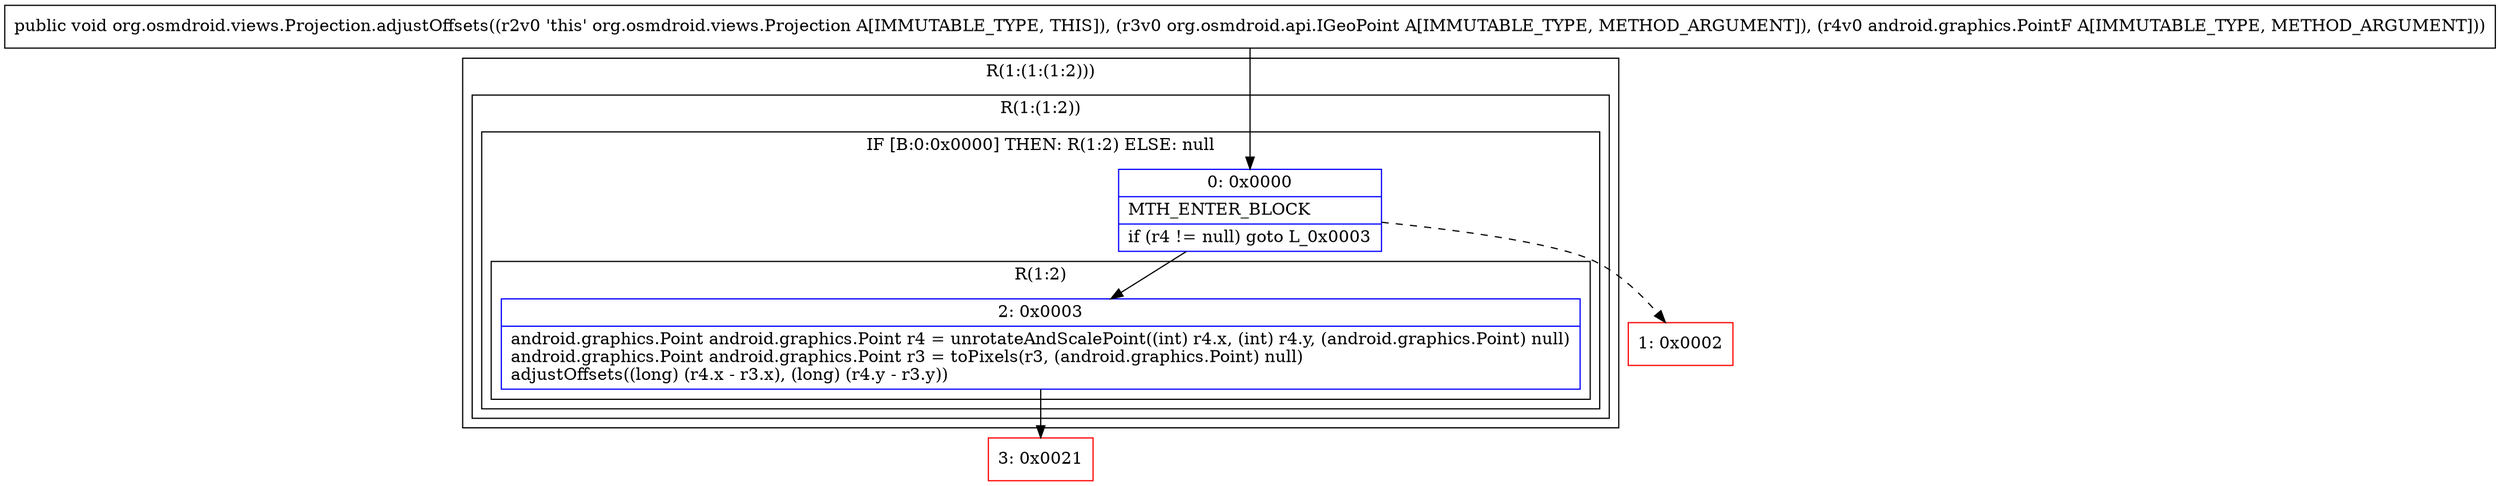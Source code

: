 digraph "CFG fororg.osmdroid.views.Projection.adjustOffsets(Lorg\/osmdroid\/api\/IGeoPoint;Landroid\/graphics\/PointF;)V" {
subgraph cluster_Region_1277409742 {
label = "R(1:(1:(1:2)))";
node [shape=record,color=blue];
subgraph cluster_Region_1701637197 {
label = "R(1:(1:2))";
node [shape=record,color=blue];
subgraph cluster_IfRegion_502187241 {
label = "IF [B:0:0x0000] THEN: R(1:2) ELSE: null";
node [shape=record,color=blue];
Node_0 [shape=record,label="{0\:\ 0x0000|MTH_ENTER_BLOCK\l|if (r4 != null) goto L_0x0003\l}"];
subgraph cluster_Region_1386716695 {
label = "R(1:2)";
node [shape=record,color=blue];
Node_2 [shape=record,label="{2\:\ 0x0003|android.graphics.Point android.graphics.Point r4 = unrotateAndScalePoint((int) r4.x, (int) r4.y, (android.graphics.Point) null)\landroid.graphics.Point android.graphics.Point r3 = toPixels(r3, (android.graphics.Point) null)\ladjustOffsets((long) (r4.x \- r3.x), (long) (r4.y \- r3.y))\l}"];
}
}
}
}
Node_1 [shape=record,color=red,label="{1\:\ 0x0002}"];
Node_3 [shape=record,color=red,label="{3\:\ 0x0021}"];
MethodNode[shape=record,label="{public void org.osmdroid.views.Projection.adjustOffsets((r2v0 'this' org.osmdroid.views.Projection A[IMMUTABLE_TYPE, THIS]), (r3v0 org.osmdroid.api.IGeoPoint A[IMMUTABLE_TYPE, METHOD_ARGUMENT]), (r4v0 android.graphics.PointF A[IMMUTABLE_TYPE, METHOD_ARGUMENT])) }"];
MethodNode -> Node_0;
Node_0 -> Node_1[style=dashed];
Node_0 -> Node_2;
Node_2 -> Node_3;
}

